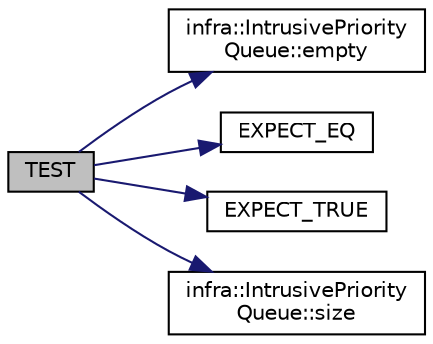 digraph "TEST"
{
 // INTERACTIVE_SVG=YES
  edge [fontname="Helvetica",fontsize="10",labelfontname="Helvetica",labelfontsize="10"];
  node [fontname="Helvetica",fontsize="10",shape=record];
  rankdir="LR";
  Node0 [label="TEST",height=0.2,width=0.4,color="black", fillcolor="grey75", style="filled", fontcolor="black"];
  Node0 -> Node1 [color="midnightblue",fontsize="10",style="solid",fontname="Helvetica"];
  Node1 [label="infra::IntrusivePriority\lQueue::empty",height=0.2,width=0.4,color="black", fillcolor="white", style="filled",URL="$de/d08/classinfra_1_1_intrusive_priority_queue.html#ad42a9c71b1922e961f2d4588c8897698"];
  Node0 -> Node2 [color="midnightblue",fontsize="10",style="solid",fontname="Helvetica"];
  Node2 [label="EXPECT_EQ",height=0.2,width=0.4,color="black", fillcolor="white", style="filled",URL="$d6/def/_test_json_8cpp.html#a82745227e2f0a8edbb4ae630d88a8e86"];
  Node0 -> Node3 [color="midnightblue",fontsize="10",style="solid",fontname="Helvetica"];
  Node3 [label="EXPECT_TRUE",height=0.2,width=0.4,color="black", fillcolor="white", style="filled",URL="$d6/def/_test_json_8cpp.html#a84dbe6e62bbec23a120a258315c7b6dc"];
  Node0 -> Node4 [color="midnightblue",fontsize="10",style="solid",fontname="Helvetica"];
  Node4 [label="infra::IntrusivePriority\lQueue::size",height=0.2,width=0.4,color="black", fillcolor="white", style="filled",URL="$de/d08/classinfra_1_1_intrusive_priority_queue.html#a7523b18e83f79f87428e965435564f1a"];
}
